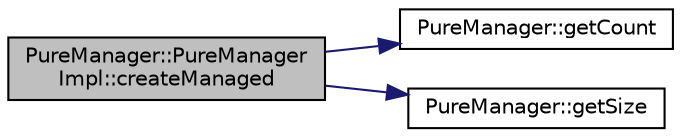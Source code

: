digraph "PureManager::PureManagerImpl::createManaged"
{
 // LATEX_PDF_SIZE
  edge [fontname="Helvetica",fontsize="10",labelfontname="Helvetica",labelfontsize="10"];
  node [fontname="Helvetica",fontsize="10",shape=record];
  rankdir="LR";
  Node1 [label="PureManager::PureManager\lImpl::createManaged",height=0.2,width=0.4,color="black", fillcolor="grey75", style="filled", fontcolor="black",tooltip="Gets an index to a free slot for a new managed object."];
  Node1 -> Node2 [color="midnightblue",fontsize="10",style="solid",fontname="Helvetica"];
  Node2 [label="PureManager::getCount",height=0.2,width=0.4,color="black", fillcolor="white", style="filled",URL="$class_pure_manager.html#a00243cdb714c13e7a80ad2b4d2640d72",tooltip="Gets the number of managed objects."];
  Node1 -> Node3 [color="midnightblue",fontsize="10",style="solid",fontname="Helvetica"];
  Node3 [label="PureManager::getSize",height=0.2,width=0.4,color="black", fillcolor="white", style="filled",URL="$class_pure_manager.html#ab0e16425f31ab0363649bfacdecec94d",tooltip="Gets the number of allocated slots for managed objects; getSize() >= getCount()."];
}

